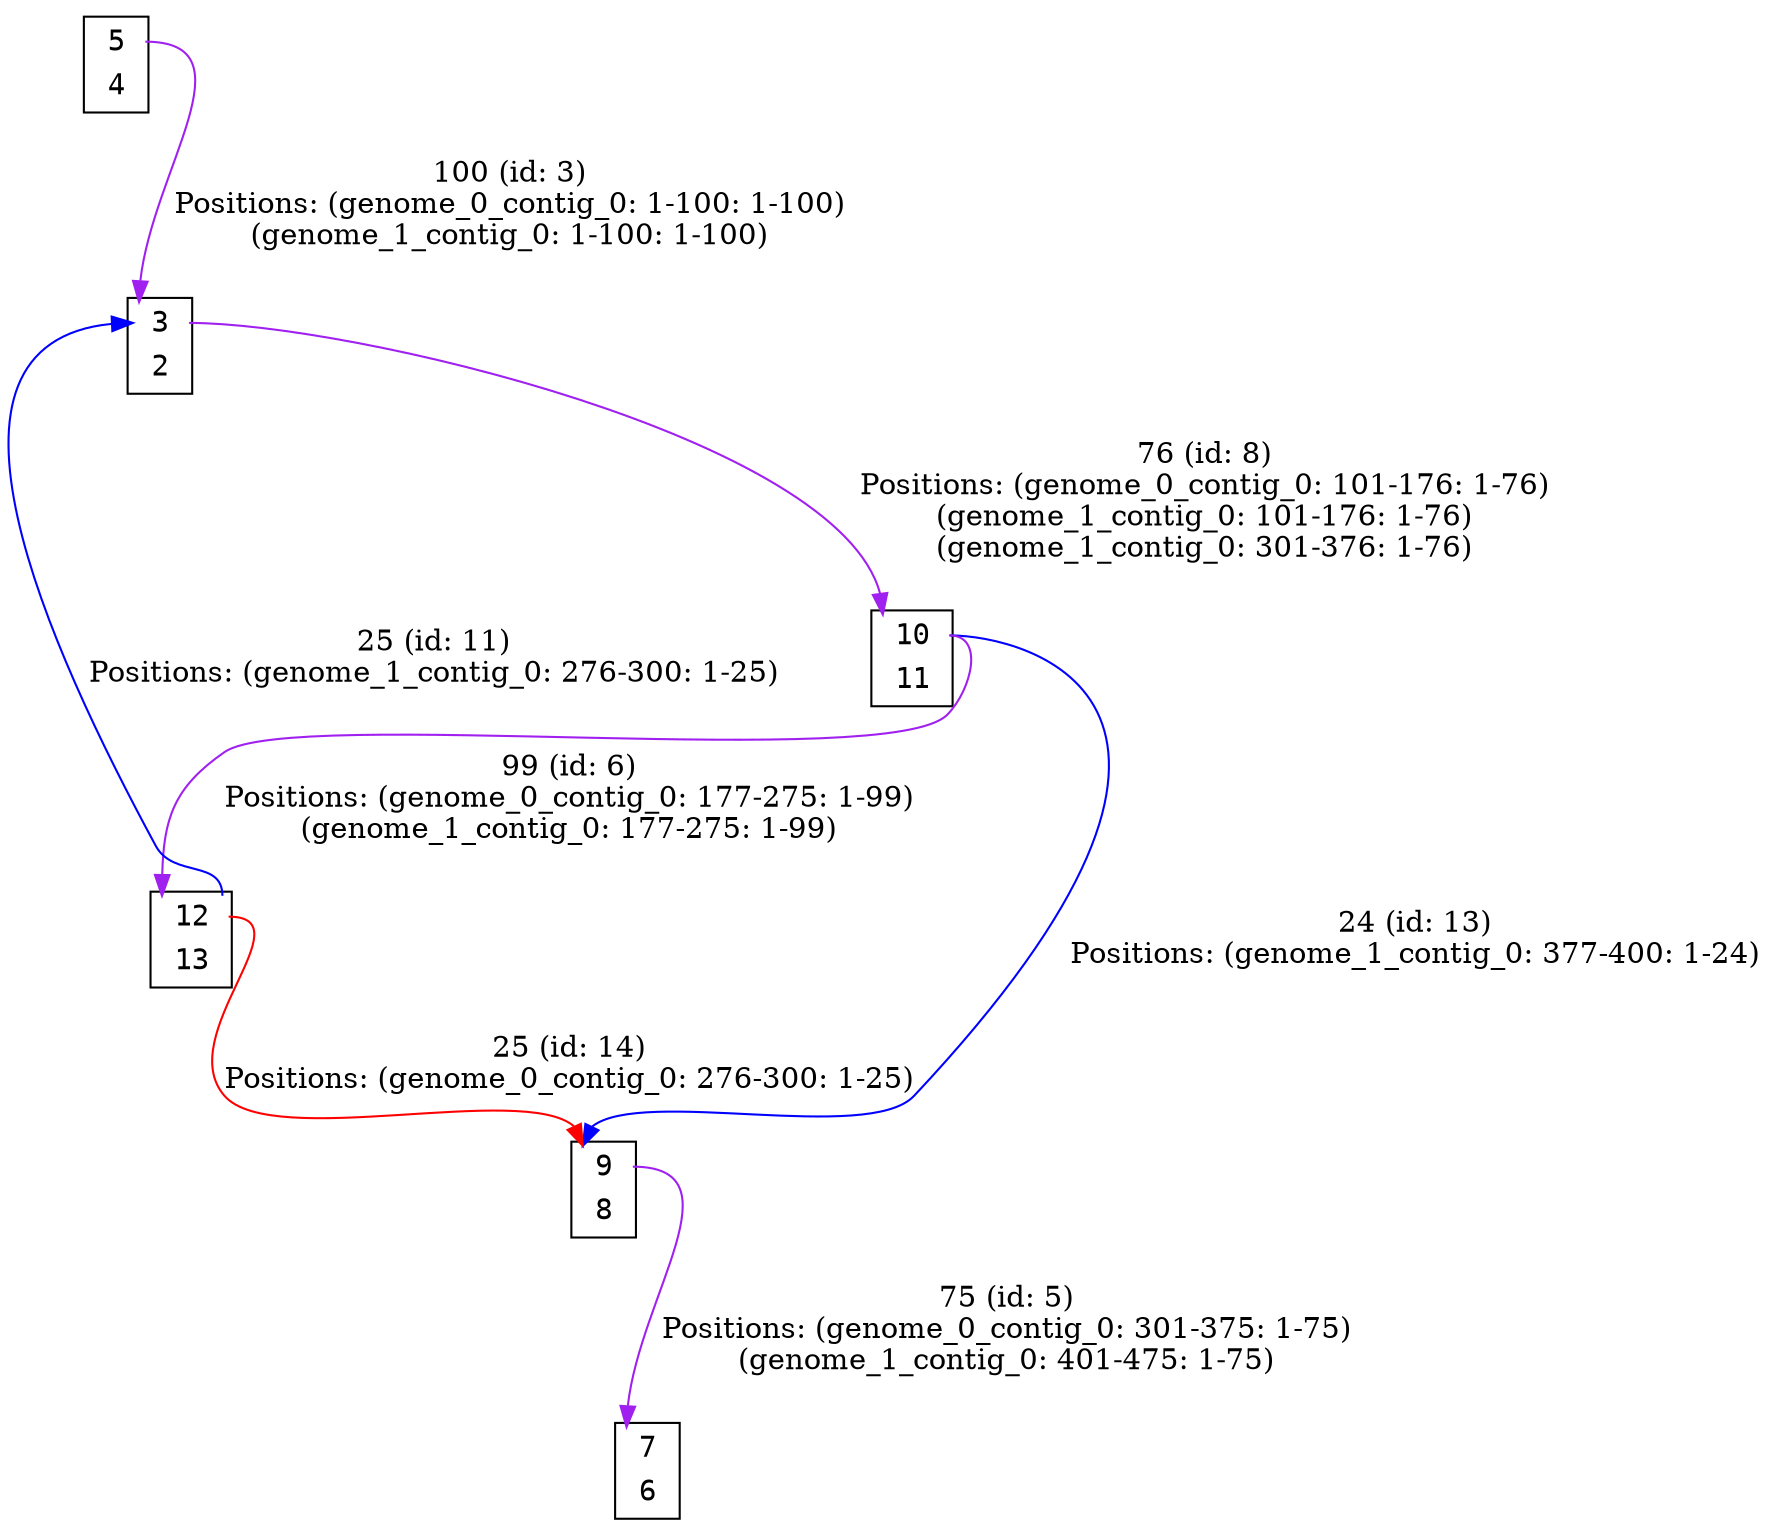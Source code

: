 digraph my_graph {
node[fontname=<Courier>,shape=<plaintext>]
vertex_0x126d460_0x1271770[label=<<TABLE bgcolor = "white">
<TR><TD BORDER = "0" PORT = "port_0x126d460_in"></TD><TD BORDER = "0" PORT = "port_">3</TD><TD BORDER = "0" PORT = "port_0x126d460_out"></TD></TR>
<TR><TD BORDER = "0" PORT = "port_0x1271770_out"></TD><TD BORDER = "0" PORT = "port_">2</TD><TD BORDER = "0" PORT = "port_0x1271770_in"></TD></TR>
</TABLE>>,style=<filled>,color=<black>,fillcolor=<white>]
vertex_0x126d5a0_0x126d820[label=<<TABLE bgcolor = "white">
<TR><TD BORDER = "0" PORT = "port_0x126d820_in"></TD><TD BORDER = "0" PORT = "port_">5</TD><TD BORDER = "0" PORT = "port_0x126d820_out"></TD></TR>
<TR><TD BORDER = "0" PORT = "port_0x126d5a0_out"></TD><TD BORDER = "0" PORT = "port_">4</TD><TD BORDER = "0" PORT = "port_0x126d5a0_in"></TD></TR>
</TABLE>>,style=<filled>,color=<black>,fillcolor=<white>]
vertex_0x126c0e0_0x126d750[label=<<TABLE bgcolor = "white">
<TR><TD BORDER = "0" PORT = "port_0x126c0e0_in"></TD><TD BORDER = "0" PORT = "port_">7</TD><TD BORDER = "0" PORT = "port_0x126c0e0_out"></TD></TR>
<TR><TD BORDER = "0" PORT = "port_0x126d750_out"></TD><TD BORDER = "0" PORT = "port_">6</TD><TD BORDER = "0" PORT = "port_0x126d750_in"></TD></TR>
</TABLE>>,style=<filled>,color=<black>,fillcolor=<white>]
vertex_0x126c440_0x126c480[label=<<TABLE bgcolor = "white">
<TR><TD BORDER = "0" PORT = "port_0x126c480_in"></TD><TD BORDER = "0" PORT = "port_">9</TD><TD BORDER = "0" PORT = "port_0x126c480_out"></TD></TR>
<TR><TD BORDER = "0" PORT = "port_0x126c440_out"></TD><TD BORDER = "0" PORT = "port_">8</TD><TD BORDER = "0" PORT = "port_0x126c440_in"></TD></TR>
</TABLE>>,style=<filled>,color=<black>,fillcolor=<white>]
vertex_0x126d320_0x126db20[label=<<TABLE bgcolor = "white">
<TR><TD BORDER = "0" PORT = "port_0x126db20_in"></TD><TD BORDER = "0" PORT = "port_">10</TD><TD BORDER = "0" PORT = "port_0x126db20_out"></TD></TR>
<TR><TD BORDER = "0" PORT = "port_0x126d320_out"></TD><TD BORDER = "0" PORT = "port_">11</TD><TD BORDER = "0" PORT = "port_0x126d320_in"></TD></TR>
</TABLE>>,style=<filled>,color=<black>,fillcolor=<white>]
vertex_0x126dd60_0x126ddd0[label=<<TABLE bgcolor = "white">
<TR><TD BORDER = "0" PORT = "port_0x126dd60_in"></TD><TD BORDER = "0" PORT = "port_">12</TD><TD BORDER = "0" PORT = "port_0x126dd60_out"></TD></TR>
<TR><TD BORDER = "0" PORT = "port_0x126ddd0_out"></TD><TD BORDER = "0" PORT = "port_">13</TD><TD BORDER = "0" PORT = "port_0x126ddd0_in"></TD></TR>
</TABLE>>,style=<filled>,color=<black>,fillcolor=<white>]
vertex_0x126d5a0_0x126d820:port_0x126d820_out->vertex_0x126d460_0x1271770:port_0x126d460_in[label="100 (id: 3)\nPositions: (genome_0_contig_0: 1-100: 1-100)\n(genome_1_contig_0: 1-100: 1-100)\n",len=<0>,K=<0>,color=<purple>]
vertex_0x126c440_0x126c480:port_0x126c480_out->vertex_0x126c0e0_0x126d750:port_0x126c0e0_in[label="75 (id: 5)\nPositions: (genome_0_contig_0: 301-375: 1-75)\n(genome_1_contig_0: 401-475: 1-75)\n",len=<0>,K=<0>,color=<purple>]
vertex_0x126d320_0x126db20:port_0x126db20_out->vertex_0x126dd60_0x126ddd0:port_0x126dd60_in[label="99 (id: 6)\nPositions: (genome_0_contig_0: 177-275: 1-99)\n(genome_1_contig_0: 177-275: 1-99)\n",len=<0>,K=<0>,color=<purple>]
vertex_0x126d460_0x1271770:port_0x126d460_out->vertex_0x126d320_0x126db20:port_0x126db20_in[label="76 (id: 8)\nPositions: (genome_0_contig_0: 101-176: 1-76)\n(genome_1_contig_0: 101-176: 1-76)\n(genome_1_contig_0: 301-376: 1-76)\n",len=<0>,K=<0>,color=<purple>]
vertex_0x126dd60_0x126ddd0:port_0x126dd60_out->vertex_0x126d460_0x1271770:port_0x126d460_in[label="25 (id: 11)\nPositions: (genome_1_contig_0: 276-300: 1-25)\n",len=<0>,K=<0>,color=<blue>]
vertex_0x126d320_0x126db20:port_0x126db20_out->vertex_0x126c440_0x126c480:port_0x126c480_in[label="24 (id: 13)\nPositions: (genome_1_contig_0: 377-400: 1-24)\n",len=<0>,K=<0>,color=<blue>]
vertex_0x126dd60_0x126ddd0:port_0x126dd60_out->vertex_0x126c440_0x126c480:port_0x126c480_in[label="25 (id: 14)\nPositions: (genome_0_contig_0: 276-300: 1-25)\n",len=<0>,K=<0>,color=<red>]
}
